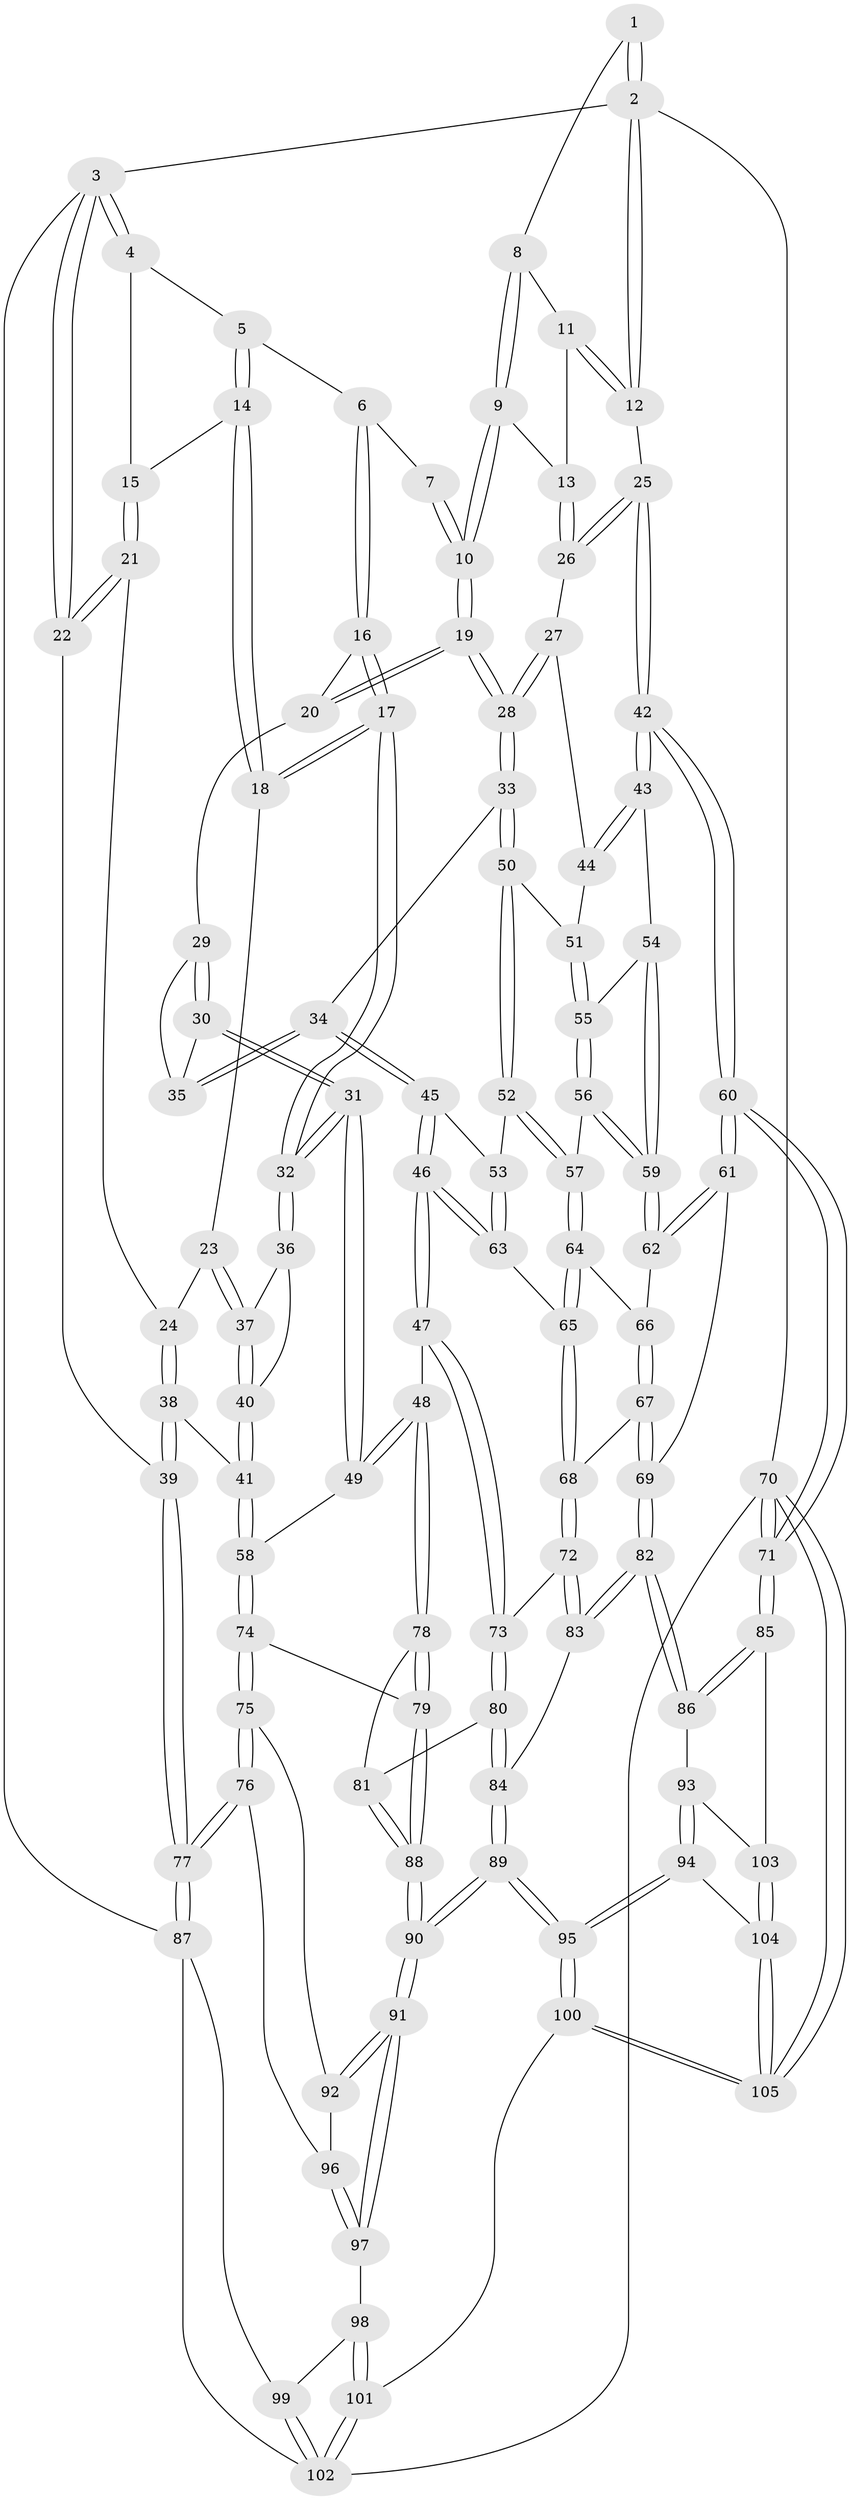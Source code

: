 // Generated by graph-tools (version 1.1) at 2025/03/03/09/25 03:03:24]
// undirected, 105 vertices, 259 edges
graph export_dot {
graph [start="1"]
  node [color=gray90,style=filled];
  1 [pos="+0.8637419532318071+0"];
  2 [pos="+1+0"];
  3 [pos="+0+0"];
  4 [pos="+0.025591083597395953+0"];
  5 [pos="+0.3133531503091221+0"];
  6 [pos="+0.38790084885189835+0"];
  7 [pos="+0.6390545549385617+0"];
  8 [pos="+0.866838388810791+0"];
  9 [pos="+0.8053720060927313+0.10480334615834003"];
  10 [pos="+0.7308974055408168+0.1530253032612052"];
  11 [pos="+0.9501898487039586+0.06344040450513176"];
  12 [pos="+1+0.09611025402599102"];
  13 [pos="+0.9030713853868374+0.12310236779492754"];
  14 [pos="+0.24896044626961425+0.026690613679801096"];
  15 [pos="+0.11429728133466342+0.13622207102422682"];
  16 [pos="+0.4667959603779696+0.05985778428896457"];
  17 [pos="+0.3573973786430038+0.275646761486177"];
  18 [pos="+0.21648158051566727+0.18769651643963287"];
  19 [pos="+0.7106418324532203+0.18259021202550396"];
  20 [pos="+0.540407691428829+0.11887636881674707"];
  21 [pos="+0.11154335882723802+0.19494302594215784"];
  22 [pos="+0+0.13407080358722134"];
  23 [pos="+0.16820761022463596+0.20909466140347463"];
  24 [pos="+0.13541522521014407+0.20997334622542102"];
  25 [pos="+1+0.2875273444518289"];
  26 [pos="+0.9613639054989644+0.2201339604602878"];
  27 [pos="+0.9205148912860995+0.24075250735624504"];
  28 [pos="+0.7123381800624778+0.19059275944348897"];
  29 [pos="+0.5348481819107564+0.19336394677229105"];
  30 [pos="+0.48818757120593986+0.28599032547405767"];
  31 [pos="+0.3763718773632407+0.33880864408154254"];
  32 [pos="+0.36456284339938116+0.322051533282878"];
  33 [pos="+0.7119961862119204+0.19796381621322534"];
  34 [pos="+0.558415440967646+0.2899810369016589"];
  35 [pos="+0.5539928886109133+0.2864079815245153"];
  36 [pos="+0.2857717332876503+0.3381949342090464"];
  37 [pos="+0.17904652803777096+0.25516057361432415"];
  38 [pos="+0.04549075053480169+0.42785390535667"];
  39 [pos="+0+0.45942237430750726"];
  40 [pos="+0.19663695096967254+0.3602762752068588"];
  41 [pos="+0.10726279862545693+0.43588230394007665"];
  42 [pos="+1+0.47170257208885463"];
  43 [pos="+0.9038507217328117+0.3697031052028381"];
  44 [pos="+0.893928198126646+0.28057864537908583"];
  45 [pos="+0.5671115612838267+0.33267881184513287"];
  46 [pos="+0.4633616306765631+0.4594735649615746"];
  47 [pos="+0.4540333308667704+0.4622200602675846"];
  48 [pos="+0.4284945322968289+0.4636197551789902"];
  49 [pos="+0.41797208107048744+0.4523609953254307"];
  50 [pos="+0.7243979763740401+0.2863826734371557"];
  51 [pos="+0.7946502085169148+0.3148566169416772"];
  52 [pos="+0.699422592227671+0.33900003885867264"];
  53 [pos="+0.6967531229535378+0.3413997784177897"];
  54 [pos="+0.8541154331297296+0.3808512009540304"];
  55 [pos="+0.8485274286506246+0.37658923649754084"];
  56 [pos="+0.7639209894988276+0.4140644372162463"];
  57 [pos="+0.7622643642768586+0.41404688354926106"];
  58 [pos="+0.18003286274085784+0.4933761640240213"];
  59 [pos="+0.8427978381117497+0.43760080221444875"];
  60 [pos="+1+0.47925601044549365"];
  61 [pos="+0.916785987661561+0.5203898126505752"];
  62 [pos="+0.8450726505510142+0.45259006256996637"];
  63 [pos="+0.6354254937609884+0.46307984191276974"];
  64 [pos="+0.7632913542702788+0.47740937607134587"];
  65 [pos="+0.6687774311253831+0.5053442866809259"];
  66 [pos="+0.7770820765108885+0.48361914399963163"];
  67 [pos="+0.7883041244699781+0.5116994082974144"];
  68 [pos="+0.677919822279674+0.5623680911430583"];
  69 [pos="+0.8258119885436545+0.5957563487170437"];
  70 [pos="+1+1"];
  71 [pos="+1+0.8147604025510622"];
  72 [pos="+0.681879269156352+0.5898612901352582"];
  73 [pos="+0.5931930198668984+0.6068366937459493"];
  74 [pos="+0.21716252372521436+0.671745889484461"];
  75 [pos="+0.20624257294099446+0.6825664876348461"];
  76 [pos="+0+0.7106384912284509"];
  77 [pos="+0+0.7079541419502882"];
  78 [pos="+0.41237849449745895+0.5387849744442733"];
  79 [pos="+0.3464551847976866+0.6500298597415636"];
  80 [pos="+0.5448592693906662+0.6723362365303766"];
  81 [pos="+0.5421222276435478+0.6725923232371603"];
  82 [pos="+0.7761373010710372+0.6845161091452948"];
  83 [pos="+0.7642886438641239+0.6805130955779083"];
  84 [pos="+0.6259521195363635+0.7334399129451118"];
  85 [pos="+1+0.7910943361629895"];
  86 [pos="+0.7890705674942375+0.7028466141691311"];
  87 [pos="+0+0.74550456783281"];
  88 [pos="+0.43356820947522506+0.7843034693690939"];
  89 [pos="+0.4803455732018127+1"];
  90 [pos="+0.4617199832232941+1"];
  91 [pos="+0.2669625140296781+0.8908173266975715"];
  92 [pos="+0.21681765108266354+0.7365090752741359"];
  93 [pos="+0.7439175855343411+0.8834442598312361"];
  94 [pos="+0.705923652192903+0.9232490898556783"];
  95 [pos="+0.5073142425386294+1"];
  96 [pos="+0.13704664643707007+0.8324867920165344"];
  97 [pos="+0.17618239103776956+0.9035007701353485"];
  98 [pos="+0.17109228732223142+0.9061889315179483"];
  99 [pos="+0.10670497412068247+0.9197159275916664"];
  100 [pos="+0.5073920930007189+1"];
  101 [pos="+0.12490615413378744+1"];
  102 [pos="+0+1"];
  103 [pos="+0.824134955905868+0.8976956581974975"];
  104 [pos="+0.9097820304809622+0.9976806876966924"];
  105 [pos="+1+1"];
  1 -- 2;
  1 -- 2;
  1 -- 8;
  2 -- 3;
  2 -- 12;
  2 -- 12;
  2 -- 70;
  3 -- 4;
  3 -- 4;
  3 -- 22;
  3 -- 22;
  3 -- 87;
  4 -- 5;
  4 -- 15;
  5 -- 6;
  5 -- 14;
  5 -- 14;
  6 -- 7;
  6 -- 16;
  6 -- 16;
  7 -- 10;
  7 -- 10;
  8 -- 9;
  8 -- 9;
  8 -- 11;
  9 -- 10;
  9 -- 10;
  9 -- 13;
  10 -- 19;
  10 -- 19;
  11 -- 12;
  11 -- 12;
  11 -- 13;
  12 -- 25;
  13 -- 26;
  13 -- 26;
  14 -- 15;
  14 -- 18;
  14 -- 18;
  15 -- 21;
  15 -- 21;
  16 -- 17;
  16 -- 17;
  16 -- 20;
  17 -- 18;
  17 -- 18;
  17 -- 32;
  17 -- 32;
  18 -- 23;
  19 -- 20;
  19 -- 20;
  19 -- 28;
  19 -- 28;
  20 -- 29;
  21 -- 22;
  21 -- 22;
  21 -- 24;
  22 -- 39;
  23 -- 24;
  23 -- 37;
  23 -- 37;
  24 -- 38;
  24 -- 38;
  25 -- 26;
  25 -- 26;
  25 -- 42;
  25 -- 42;
  26 -- 27;
  27 -- 28;
  27 -- 28;
  27 -- 44;
  28 -- 33;
  28 -- 33;
  29 -- 30;
  29 -- 30;
  29 -- 35;
  30 -- 31;
  30 -- 31;
  30 -- 35;
  31 -- 32;
  31 -- 32;
  31 -- 49;
  31 -- 49;
  32 -- 36;
  32 -- 36;
  33 -- 34;
  33 -- 50;
  33 -- 50;
  34 -- 35;
  34 -- 35;
  34 -- 45;
  34 -- 45;
  36 -- 37;
  36 -- 40;
  37 -- 40;
  37 -- 40;
  38 -- 39;
  38 -- 39;
  38 -- 41;
  39 -- 77;
  39 -- 77;
  40 -- 41;
  40 -- 41;
  41 -- 58;
  41 -- 58;
  42 -- 43;
  42 -- 43;
  42 -- 60;
  42 -- 60;
  43 -- 44;
  43 -- 44;
  43 -- 54;
  44 -- 51;
  45 -- 46;
  45 -- 46;
  45 -- 53;
  46 -- 47;
  46 -- 47;
  46 -- 63;
  46 -- 63;
  47 -- 48;
  47 -- 73;
  47 -- 73;
  48 -- 49;
  48 -- 49;
  48 -- 78;
  48 -- 78;
  49 -- 58;
  50 -- 51;
  50 -- 52;
  50 -- 52;
  51 -- 55;
  51 -- 55;
  52 -- 53;
  52 -- 57;
  52 -- 57;
  53 -- 63;
  53 -- 63;
  54 -- 55;
  54 -- 59;
  54 -- 59;
  55 -- 56;
  55 -- 56;
  56 -- 57;
  56 -- 59;
  56 -- 59;
  57 -- 64;
  57 -- 64;
  58 -- 74;
  58 -- 74;
  59 -- 62;
  59 -- 62;
  60 -- 61;
  60 -- 61;
  60 -- 71;
  60 -- 71;
  61 -- 62;
  61 -- 62;
  61 -- 69;
  62 -- 66;
  63 -- 65;
  64 -- 65;
  64 -- 65;
  64 -- 66;
  65 -- 68;
  65 -- 68;
  66 -- 67;
  66 -- 67;
  67 -- 68;
  67 -- 69;
  67 -- 69;
  68 -- 72;
  68 -- 72;
  69 -- 82;
  69 -- 82;
  70 -- 71;
  70 -- 71;
  70 -- 105;
  70 -- 105;
  70 -- 102;
  71 -- 85;
  71 -- 85;
  72 -- 73;
  72 -- 83;
  72 -- 83;
  73 -- 80;
  73 -- 80;
  74 -- 75;
  74 -- 75;
  74 -- 79;
  75 -- 76;
  75 -- 76;
  75 -- 92;
  76 -- 77;
  76 -- 77;
  76 -- 96;
  77 -- 87;
  77 -- 87;
  78 -- 79;
  78 -- 79;
  78 -- 81;
  79 -- 88;
  79 -- 88;
  80 -- 81;
  80 -- 84;
  80 -- 84;
  81 -- 88;
  81 -- 88;
  82 -- 83;
  82 -- 83;
  82 -- 86;
  82 -- 86;
  83 -- 84;
  84 -- 89;
  84 -- 89;
  85 -- 86;
  85 -- 86;
  85 -- 103;
  86 -- 93;
  87 -- 99;
  87 -- 102;
  88 -- 90;
  88 -- 90;
  89 -- 90;
  89 -- 90;
  89 -- 95;
  89 -- 95;
  90 -- 91;
  90 -- 91;
  91 -- 92;
  91 -- 92;
  91 -- 97;
  91 -- 97;
  92 -- 96;
  93 -- 94;
  93 -- 94;
  93 -- 103;
  94 -- 95;
  94 -- 95;
  94 -- 104;
  95 -- 100;
  95 -- 100;
  96 -- 97;
  96 -- 97;
  97 -- 98;
  98 -- 99;
  98 -- 101;
  98 -- 101;
  99 -- 102;
  99 -- 102;
  100 -- 101;
  100 -- 105;
  100 -- 105;
  101 -- 102;
  101 -- 102;
  103 -- 104;
  103 -- 104;
  104 -- 105;
  104 -- 105;
}
